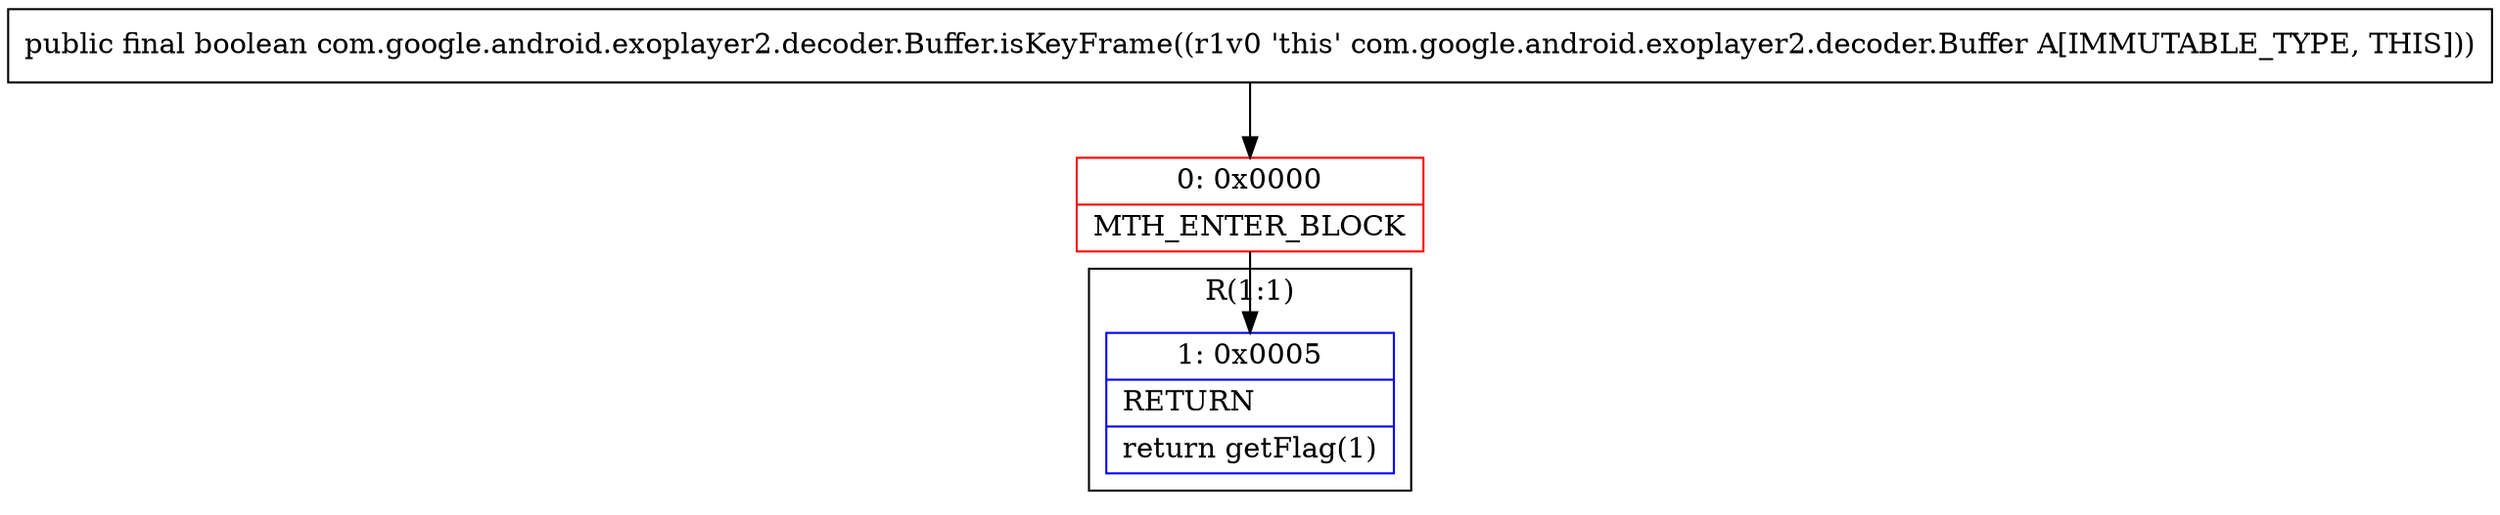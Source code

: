 digraph "CFG forcom.google.android.exoplayer2.decoder.Buffer.isKeyFrame()Z" {
subgraph cluster_Region_1301601851 {
label = "R(1:1)";
node [shape=record,color=blue];
Node_1 [shape=record,label="{1\:\ 0x0005|RETURN\l|return getFlag(1)\l}"];
}
Node_0 [shape=record,color=red,label="{0\:\ 0x0000|MTH_ENTER_BLOCK\l}"];
MethodNode[shape=record,label="{public final boolean com.google.android.exoplayer2.decoder.Buffer.isKeyFrame((r1v0 'this' com.google.android.exoplayer2.decoder.Buffer A[IMMUTABLE_TYPE, THIS])) }"];
MethodNode -> Node_0;
Node_0 -> Node_1;
}

